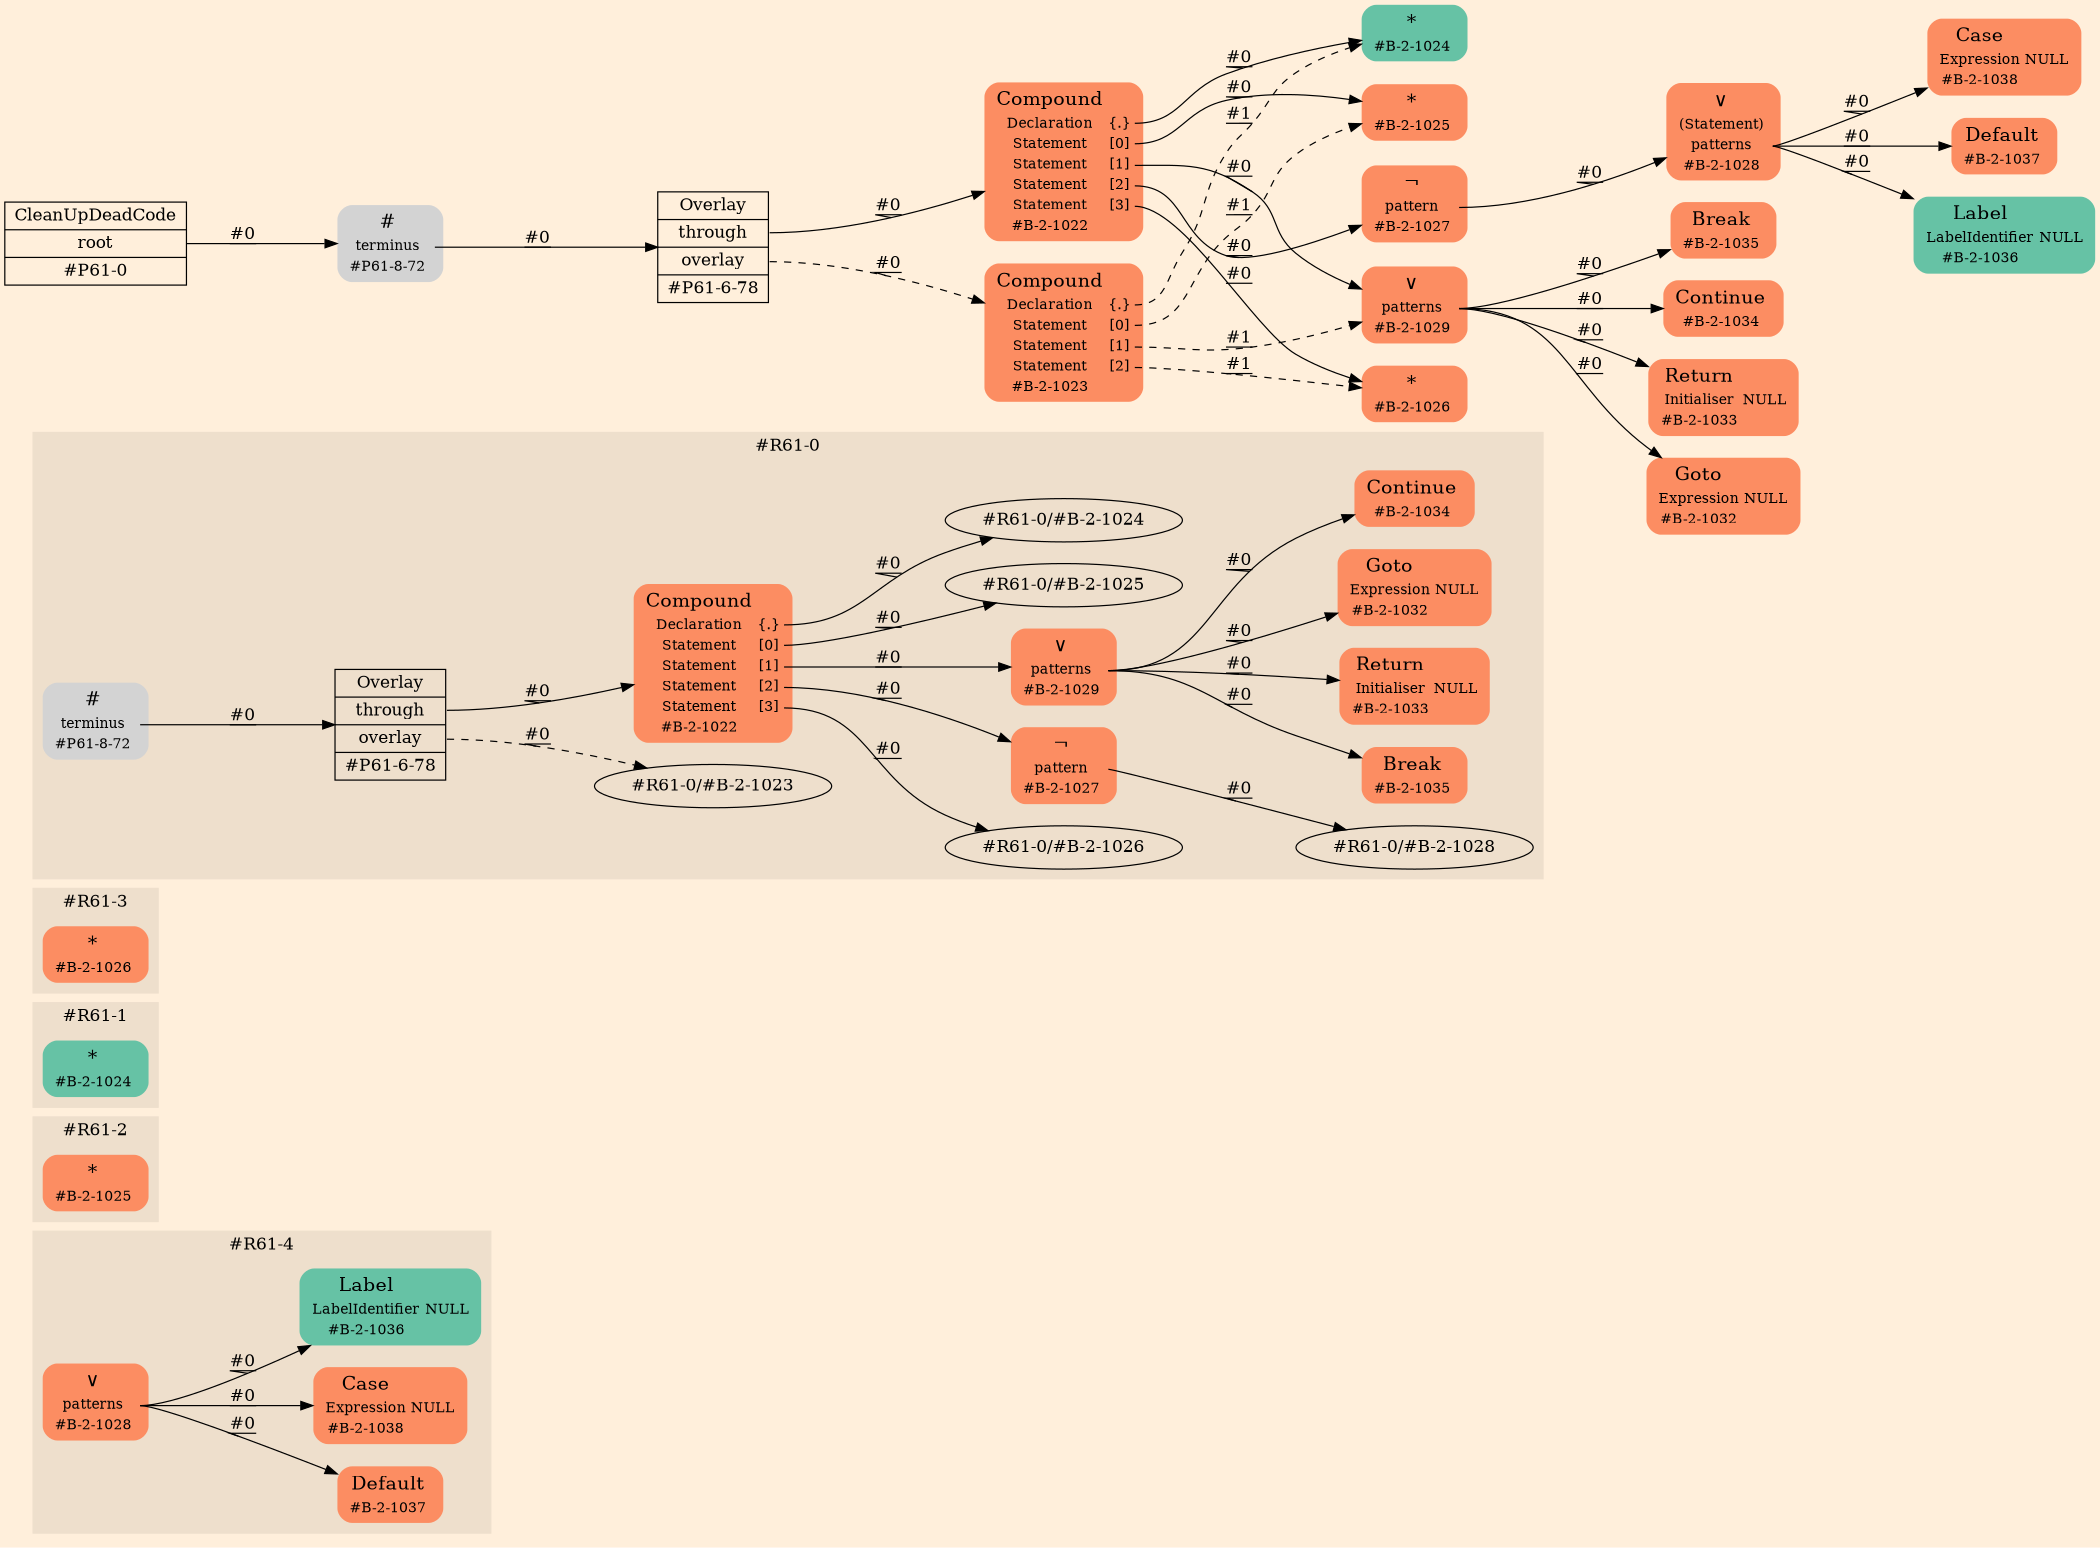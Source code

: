 digraph Inferno {
graph [
rankdir = "LR"
ranksep = 1.0
size = "14,20"
bgcolor = antiquewhite1
color = black
fontcolor = black
];
node [
];
subgraph "cluster#R61-4" {
label = "#R61-4"
style = "filled"
color = antiquewhite2
"#R61-4/#B-2-1036" [
shape = "plaintext"
fillcolor = "/set28/1"
label = <<TABLE BORDER="0" CELLBORDER="0" CELLSPACING="0">
 <TR>
  <TD><FONT POINT-SIZE="16.0">Label</FONT></TD>
  <TD></TD>
 </TR>
 <TR>
  <TD>LabelIdentifier</TD>
  <TD PORT="port0">NULL</TD>
 </TR>
 <TR>
  <TD>#B-2-1036</TD>
  <TD PORT="port1"></TD>
 </TR>
</TABLE>>
style = "rounded,filled"
fontsize = "12"
];
"#R61-4/#B-2-1037" [
shape = "plaintext"
fillcolor = "/set28/2"
label = <<TABLE BORDER="0" CELLBORDER="0" CELLSPACING="0">
 <TR>
  <TD><FONT POINT-SIZE="16.0">Default</FONT></TD>
  <TD></TD>
 </TR>
 <TR>
  <TD>#B-2-1037</TD>
  <TD PORT="port0"></TD>
 </TR>
</TABLE>>
style = "rounded,filled"
fontsize = "12"
];
"#R61-4/#B-2-1028" [
shape = "plaintext"
fillcolor = "/set28/2"
label = <<TABLE BORDER="0" CELLBORDER="0" CELLSPACING="0">
 <TR>
  <TD><FONT POINT-SIZE="16.0">∨</FONT></TD>
  <TD></TD>
 </TR>
 <TR>
  <TD>patterns</TD>
  <TD PORT="port0"></TD>
 </TR>
 <TR>
  <TD>#B-2-1028</TD>
  <TD PORT="port1"></TD>
 </TR>
</TABLE>>
style = "rounded,filled"
fontsize = "12"
];
"#R61-4/#B-2-1038" [
shape = "plaintext"
fillcolor = "/set28/2"
label = <<TABLE BORDER="0" CELLBORDER="0" CELLSPACING="0">
 <TR>
  <TD><FONT POINT-SIZE="16.0">Case</FONT></TD>
  <TD></TD>
 </TR>
 <TR>
  <TD>Expression</TD>
  <TD PORT="port0">NULL</TD>
 </TR>
 <TR>
  <TD>#B-2-1038</TD>
  <TD PORT="port1"></TD>
 </TR>
</TABLE>>
style = "rounded,filled"
fontsize = "12"
];
"#R61-4/#B-2-1028":port0 -> "#R61-4/#B-2-1038" [style="solid"
label = "#0"
decorate = true
color = black
fontcolor = black
];
"#R61-4/#B-2-1028":port0 -> "#R61-4/#B-2-1037" [style="solid"
label = "#0"
decorate = true
color = black
fontcolor = black
];
"#R61-4/#B-2-1028":port0 -> "#R61-4/#B-2-1036" [style="solid"
label = "#0"
decorate = true
color = black
fontcolor = black
];
}
subgraph "cluster#R61-2" {
label = "#R61-2"
style = "filled"
color = antiquewhite2
"#R61-2/#B-2-1025" [
shape = "plaintext"
fillcolor = "/set28/2"
label = <<TABLE BORDER="0" CELLBORDER="0" CELLSPACING="0">
 <TR>
  <TD><FONT POINT-SIZE="16.0">*</FONT></TD>
  <TD></TD>
 </TR>
 <TR>
  <TD>#B-2-1025</TD>
  <TD PORT="port0"></TD>
 </TR>
</TABLE>>
style = "rounded,filled"
fontsize = "12"
];
}
subgraph "cluster#R61-1" {
label = "#R61-1"
style = "filled"
color = antiquewhite2
"#R61-1/#B-2-1024" [
shape = "plaintext"
fillcolor = "/set28/1"
label = <<TABLE BORDER="0" CELLBORDER="0" CELLSPACING="0">
 <TR>
  <TD><FONT POINT-SIZE="16.0">*</FONT></TD>
  <TD></TD>
 </TR>
 <TR>
  <TD>#B-2-1024</TD>
  <TD PORT="port0"></TD>
 </TR>
</TABLE>>
style = "rounded,filled"
fontsize = "12"
];
}
subgraph "cluster#R61-3" {
label = "#R61-3"
style = "filled"
color = antiquewhite2
"#R61-3/#B-2-1026" [
shape = "plaintext"
fillcolor = "/set28/2"
label = <<TABLE BORDER="0" CELLBORDER="0" CELLSPACING="0">
 <TR>
  <TD><FONT POINT-SIZE="16.0">*</FONT></TD>
  <TD></TD>
 </TR>
 <TR>
  <TD>#B-2-1026</TD>
  <TD PORT="port0"></TD>
 </TR>
</TABLE>>
style = "rounded,filled"
fontsize = "12"
];
}
subgraph "cluster#R61-0" {
label = "#R61-0"
style = "filled"
color = antiquewhite2
"#R61-0/#B-2-1027" [
shape = "plaintext"
fillcolor = "/set28/2"
label = <<TABLE BORDER="0" CELLBORDER="0" CELLSPACING="0">
 <TR>
  <TD><FONT POINT-SIZE="16.0">¬</FONT></TD>
  <TD></TD>
 </TR>
 <TR>
  <TD>pattern</TD>
  <TD PORT="port0"></TD>
 </TR>
 <TR>
  <TD>#B-2-1027</TD>
  <TD PORT="port1"></TD>
 </TR>
</TABLE>>
style = "rounded,filled"
fontsize = "12"
];
"#R61-0/#B-2-1033" [
shape = "plaintext"
fillcolor = "/set28/2"
label = <<TABLE BORDER="0" CELLBORDER="0" CELLSPACING="0">
 <TR>
  <TD><FONT POINT-SIZE="16.0">Return</FONT></TD>
  <TD></TD>
 </TR>
 <TR>
  <TD>Initialiser</TD>
  <TD PORT="port0">NULL</TD>
 </TR>
 <TR>
  <TD>#B-2-1033</TD>
  <TD PORT="port1"></TD>
 </TR>
</TABLE>>
style = "rounded,filled"
fontsize = "12"
];
"#R61-0/#P61-6-78" [
shape = "record"
fillcolor = antiquewhite2
label = "<fixed> Overlay | <port0> through | <port1> overlay | <port2> #P61-6-78"
style = "filled"
fontsize = "14"
color = black
fontcolor = black
];
"#R61-0/#P61-8-72" [
shape = "plaintext"
label = <<TABLE BORDER="0" CELLBORDER="0" CELLSPACING="0">
 <TR>
  <TD><FONT POINT-SIZE="16.0">#</FONT></TD>
  <TD></TD>
 </TR>
 <TR>
  <TD>terminus</TD>
  <TD PORT="port0"></TD>
 </TR>
 <TR>
  <TD>#P61-8-72</TD>
  <TD PORT="port1"></TD>
 </TR>
</TABLE>>
style = "rounded,filled"
fontsize = "12"
];
"#R61-0/#B-2-1032" [
shape = "plaintext"
fillcolor = "/set28/2"
label = <<TABLE BORDER="0" CELLBORDER="0" CELLSPACING="0">
 <TR>
  <TD><FONT POINT-SIZE="16.0">Goto</FONT></TD>
  <TD></TD>
 </TR>
 <TR>
  <TD>Expression</TD>
  <TD PORT="port0">NULL</TD>
 </TR>
 <TR>
  <TD>#B-2-1032</TD>
  <TD PORT="port1"></TD>
 </TR>
</TABLE>>
style = "rounded,filled"
fontsize = "12"
];
"#R61-0/#B-2-1029" [
shape = "plaintext"
fillcolor = "/set28/2"
label = <<TABLE BORDER="0" CELLBORDER="0" CELLSPACING="0">
 <TR>
  <TD><FONT POINT-SIZE="16.0">∨</FONT></TD>
  <TD></TD>
 </TR>
 <TR>
  <TD>patterns</TD>
  <TD PORT="port0"></TD>
 </TR>
 <TR>
  <TD>#B-2-1029</TD>
  <TD PORT="port1"></TD>
 </TR>
</TABLE>>
style = "rounded,filled"
fontsize = "12"
];
"#R61-0/#B-2-1022" [
shape = "plaintext"
fillcolor = "/set28/2"
label = <<TABLE BORDER="0" CELLBORDER="0" CELLSPACING="0">
 <TR>
  <TD><FONT POINT-SIZE="16.0">Compound</FONT></TD>
  <TD></TD>
 </TR>
 <TR>
  <TD>Declaration</TD>
  <TD PORT="port0">{.}</TD>
 </TR>
 <TR>
  <TD>Statement</TD>
  <TD PORT="port1">[0]</TD>
 </TR>
 <TR>
  <TD>Statement</TD>
  <TD PORT="port2">[1]</TD>
 </TR>
 <TR>
  <TD>Statement</TD>
  <TD PORT="port3">[2]</TD>
 </TR>
 <TR>
  <TD>Statement</TD>
  <TD PORT="port4">[3]</TD>
 </TR>
 <TR>
  <TD>#B-2-1022</TD>
  <TD PORT="port5"></TD>
 </TR>
</TABLE>>
style = "rounded,filled"
fontsize = "12"
];
"#R61-0/#B-2-1034" [
shape = "plaintext"
fillcolor = "/set28/2"
label = <<TABLE BORDER="0" CELLBORDER="0" CELLSPACING="0">
 <TR>
  <TD><FONT POINT-SIZE="16.0">Continue</FONT></TD>
  <TD></TD>
 </TR>
 <TR>
  <TD>#B-2-1034</TD>
  <TD PORT="port0"></TD>
 </TR>
</TABLE>>
style = "rounded,filled"
fontsize = "12"
];
"#R61-0/#B-2-1035" [
shape = "plaintext"
fillcolor = "/set28/2"
label = <<TABLE BORDER="0" CELLBORDER="0" CELLSPACING="0">
 <TR>
  <TD><FONT POINT-SIZE="16.0">Break</FONT></TD>
  <TD></TD>
 </TR>
 <TR>
  <TD>#B-2-1035</TD>
  <TD PORT="port0"></TD>
 </TR>
</TABLE>>
style = "rounded,filled"
fontsize = "12"
];
"#R61-0/#B-2-1027":port0 -> "#R61-0/#B-2-1028" [style="solid"
label = "#0"
decorate = true
color = black
fontcolor = black
];
"#R61-0/#P61-6-78":port0 -> "#R61-0/#B-2-1022" [style="solid"
label = "#0"
decorate = true
color = black
fontcolor = black
];
"#R61-0/#P61-6-78":port1 -> "#R61-0/#B-2-1023" [style="dashed"
label = "#0"
decorate = true
color = black
fontcolor = black
];
"#R61-0/#P61-8-72":port0 -> "#R61-0/#P61-6-78" [style="solid"
label = "#0"
decorate = true
color = black
fontcolor = black
];
"#R61-0/#B-2-1029":port0 -> "#R61-0/#B-2-1035" [style="solid"
label = "#0"
decorate = true
color = black
fontcolor = black
];
"#R61-0/#B-2-1029":port0 -> "#R61-0/#B-2-1034" [style="solid"
label = "#0"
decorate = true
color = black
fontcolor = black
];
"#R61-0/#B-2-1029":port0 -> "#R61-0/#B-2-1033" [style="solid"
label = "#0"
decorate = true
color = black
fontcolor = black
];
"#R61-0/#B-2-1029":port0 -> "#R61-0/#B-2-1032" [style="solid"
label = "#0"
decorate = true
color = black
fontcolor = black
];
"#R61-0/#B-2-1022":port0 -> "#R61-0/#B-2-1024" [style="solid"
label = "#0"
decorate = true
color = black
fontcolor = black
];
"#R61-0/#B-2-1022":port1 -> "#R61-0/#B-2-1025" [style="solid"
label = "#0"
decorate = true
color = black
fontcolor = black
];
"#R61-0/#B-2-1022":port2 -> "#R61-0/#B-2-1029" [style="solid"
label = "#0"
decorate = true
color = black
fontcolor = black
];
"#R61-0/#B-2-1022":port3 -> "#R61-0/#B-2-1027" [style="solid"
label = "#0"
decorate = true
color = black
fontcolor = black
];
"#R61-0/#B-2-1022":port4 -> "#R61-0/#B-2-1026" [style="solid"
label = "#0"
decorate = true
color = black
fontcolor = black
];
}
"CR#P61-0" [
shape = "record"
fillcolor = antiquewhite1
label = "<fixed> CleanUpDeadCode | <port0> root | <port1> #P61-0"
style = "filled"
fontsize = "14"
color = black
fontcolor = black
];
"#P61-8-72" [
shape = "plaintext"
label = <<TABLE BORDER="0" CELLBORDER="0" CELLSPACING="0">
 <TR>
  <TD><FONT POINT-SIZE="16.0">#</FONT></TD>
  <TD></TD>
 </TR>
 <TR>
  <TD>terminus</TD>
  <TD PORT="port0"></TD>
 </TR>
 <TR>
  <TD>#P61-8-72</TD>
  <TD PORT="port1"></TD>
 </TR>
</TABLE>>
style = "rounded,filled"
fontsize = "12"
];
"#P61-6-78" [
shape = "record"
fillcolor = antiquewhite1
label = "<fixed> Overlay | <port0> through | <port1> overlay | <port2> #P61-6-78"
style = "filled"
fontsize = "14"
color = black
fontcolor = black
];
"#B-2-1022" [
shape = "plaintext"
fillcolor = "/set28/2"
label = <<TABLE BORDER="0" CELLBORDER="0" CELLSPACING="0">
 <TR>
  <TD><FONT POINT-SIZE="16.0">Compound</FONT></TD>
  <TD></TD>
 </TR>
 <TR>
  <TD>Declaration</TD>
  <TD PORT="port0">{.}</TD>
 </TR>
 <TR>
  <TD>Statement</TD>
  <TD PORT="port1">[0]</TD>
 </TR>
 <TR>
  <TD>Statement</TD>
  <TD PORT="port2">[1]</TD>
 </TR>
 <TR>
  <TD>Statement</TD>
  <TD PORT="port3">[2]</TD>
 </TR>
 <TR>
  <TD>Statement</TD>
  <TD PORT="port4">[3]</TD>
 </TR>
 <TR>
  <TD>#B-2-1022</TD>
  <TD PORT="port5"></TD>
 </TR>
</TABLE>>
style = "rounded,filled"
fontsize = "12"
];
"#B-2-1024" [
shape = "plaintext"
fillcolor = "/set28/1"
label = <<TABLE BORDER="0" CELLBORDER="0" CELLSPACING="0">
 <TR>
  <TD><FONT POINT-SIZE="16.0">*</FONT></TD>
  <TD></TD>
 </TR>
 <TR>
  <TD>#B-2-1024</TD>
  <TD PORT="port0"></TD>
 </TR>
</TABLE>>
style = "rounded,filled"
fontsize = "12"
];
"#B-2-1025" [
shape = "plaintext"
fillcolor = "/set28/2"
label = <<TABLE BORDER="0" CELLBORDER="0" CELLSPACING="0">
 <TR>
  <TD><FONT POINT-SIZE="16.0">*</FONT></TD>
  <TD></TD>
 </TR>
 <TR>
  <TD>#B-2-1025</TD>
  <TD PORT="port0"></TD>
 </TR>
</TABLE>>
style = "rounded,filled"
fontsize = "12"
];
"#B-2-1029" [
shape = "plaintext"
fillcolor = "/set28/2"
label = <<TABLE BORDER="0" CELLBORDER="0" CELLSPACING="0">
 <TR>
  <TD><FONT POINT-SIZE="16.0">∨</FONT></TD>
  <TD></TD>
 </TR>
 <TR>
  <TD>patterns</TD>
  <TD PORT="port0"></TD>
 </TR>
 <TR>
  <TD>#B-2-1029</TD>
  <TD PORT="port1"></TD>
 </TR>
</TABLE>>
style = "rounded,filled"
fontsize = "12"
];
"#B-2-1035" [
shape = "plaintext"
fillcolor = "/set28/2"
label = <<TABLE BORDER="0" CELLBORDER="0" CELLSPACING="0">
 <TR>
  <TD><FONT POINT-SIZE="16.0">Break</FONT></TD>
  <TD></TD>
 </TR>
 <TR>
  <TD>#B-2-1035</TD>
  <TD PORT="port0"></TD>
 </TR>
</TABLE>>
style = "rounded,filled"
fontsize = "12"
];
"#B-2-1034" [
shape = "plaintext"
fillcolor = "/set28/2"
label = <<TABLE BORDER="0" CELLBORDER="0" CELLSPACING="0">
 <TR>
  <TD><FONT POINT-SIZE="16.0">Continue</FONT></TD>
  <TD></TD>
 </TR>
 <TR>
  <TD>#B-2-1034</TD>
  <TD PORT="port0"></TD>
 </TR>
</TABLE>>
style = "rounded,filled"
fontsize = "12"
];
"#B-2-1033" [
shape = "plaintext"
fillcolor = "/set28/2"
label = <<TABLE BORDER="0" CELLBORDER="0" CELLSPACING="0">
 <TR>
  <TD><FONT POINT-SIZE="16.0">Return</FONT></TD>
  <TD></TD>
 </TR>
 <TR>
  <TD>Initialiser</TD>
  <TD PORT="port0">NULL</TD>
 </TR>
 <TR>
  <TD>#B-2-1033</TD>
  <TD PORT="port1"></TD>
 </TR>
</TABLE>>
style = "rounded,filled"
fontsize = "12"
];
"#B-2-1032" [
shape = "plaintext"
fillcolor = "/set28/2"
label = <<TABLE BORDER="0" CELLBORDER="0" CELLSPACING="0">
 <TR>
  <TD><FONT POINT-SIZE="16.0">Goto</FONT></TD>
  <TD></TD>
 </TR>
 <TR>
  <TD>Expression</TD>
  <TD PORT="port0">NULL</TD>
 </TR>
 <TR>
  <TD>#B-2-1032</TD>
  <TD PORT="port1"></TD>
 </TR>
</TABLE>>
style = "rounded,filled"
fontsize = "12"
];
"#B-2-1027" [
shape = "plaintext"
fillcolor = "/set28/2"
label = <<TABLE BORDER="0" CELLBORDER="0" CELLSPACING="0">
 <TR>
  <TD><FONT POINT-SIZE="16.0">¬</FONT></TD>
  <TD></TD>
 </TR>
 <TR>
  <TD>pattern</TD>
  <TD PORT="port0"></TD>
 </TR>
 <TR>
  <TD>#B-2-1027</TD>
  <TD PORT="port1"></TD>
 </TR>
</TABLE>>
style = "rounded,filled"
fontsize = "12"
];
"#B-2-1028" [
shape = "plaintext"
fillcolor = "/set28/2"
label = <<TABLE BORDER="0" CELLBORDER="0" CELLSPACING="0">
 <TR>
  <TD><FONT POINT-SIZE="16.0">∨</FONT></TD>
  <TD></TD>
 </TR>
 <TR>
  <TD>(Statement)</TD>
  <TD PORT="port0"></TD>
 </TR>
 <TR>
  <TD>patterns</TD>
  <TD PORT="port1"></TD>
 </TR>
 <TR>
  <TD>#B-2-1028</TD>
  <TD PORT="port2"></TD>
 </TR>
</TABLE>>
style = "rounded,filled"
fontsize = "12"
];
"#B-2-1038" [
shape = "plaintext"
fillcolor = "/set28/2"
label = <<TABLE BORDER="0" CELLBORDER="0" CELLSPACING="0">
 <TR>
  <TD><FONT POINT-SIZE="16.0">Case</FONT></TD>
  <TD></TD>
 </TR>
 <TR>
  <TD>Expression</TD>
  <TD PORT="port0">NULL</TD>
 </TR>
 <TR>
  <TD>#B-2-1038</TD>
  <TD PORT="port1"></TD>
 </TR>
</TABLE>>
style = "rounded,filled"
fontsize = "12"
];
"#B-2-1037" [
shape = "plaintext"
fillcolor = "/set28/2"
label = <<TABLE BORDER="0" CELLBORDER="0" CELLSPACING="0">
 <TR>
  <TD><FONT POINT-SIZE="16.0">Default</FONT></TD>
  <TD></TD>
 </TR>
 <TR>
  <TD>#B-2-1037</TD>
  <TD PORT="port0"></TD>
 </TR>
</TABLE>>
style = "rounded,filled"
fontsize = "12"
];
"#B-2-1036" [
shape = "plaintext"
fillcolor = "/set28/1"
label = <<TABLE BORDER="0" CELLBORDER="0" CELLSPACING="0">
 <TR>
  <TD><FONT POINT-SIZE="16.0">Label</FONT></TD>
  <TD></TD>
 </TR>
 <TR>
  <TD>LabelIdentifier</TD>
  <TD PORT="port0">NULL</TD>
 </TR>
 <TR>
  <TD>#B-2-1036</TD>
  <TD PORT="port1"></TD>
 </TR>
</TABLE>>
style = "rounded,filled"
fontsize = "12"
];
"#B-2-1026" [
shape = "plaintext"
fillcolor = "/set28/2"
label = <<TABLE BORDER="0" CELLBORDER="0" CELLSPACING="0">
 <TR>
  <TD><FONT POINT-SIZE="16.0">*</FONT></TD>
  <TD></TD>
 </TR>
 <TR>
  <TD>#B-2-1026</TD>
  <TD PORT="port0"></TD>
 </TR>
</TABLE>>
style = "rounded,filled"
fontsize = "12"
];
"#B-2-1023" [
shape = "plaintext"
fillcolor = "/set28/2"
label = <<TABLE BORDER="0" CELLBORDER="0" CELLSPACING="0">
 <TR>
  <TD><FONT POINT-SIZE="16.0">Compound</FONT></TD>
  <TD></TD>
 </TR>
 <TR>
  <TD>Declaration</TD>
  <TD PORT="port0">{.}</TD>
 </TR>
 <TR>
  <TD>Statement</TD>
  <TD PORT="port1">[0]</TD>
 </TR>
 <TR>
  <TD>Statement</TD>
  <TD PORT="port2">[1]</TD>
 </TR>
 <TR>
  <TD>Statement</TD>
  <TD PORT="port3">[2]</TD>
 </TR>
 <TR>
  <TD>#B-2-1023</TD>
  <TD PORT="port4"></TD>
 </TR>
</TABLE>>
style = "rounded,filled"
fontsize = "12"
];
"CR#P61-0":port0 -> "#P61-8-72" [style="solid"
label = "#0"
decorate = true
color = black
fontcolor = black
];
"#P61-8-72":port0 -> "#P61-6-78" [style="solid"
label = "#0"
decorate = true
color = black
fontcolor = black
];
"#P61-6-78":port0 -> "#B-2-1022" [style="solid"
label = "#0"
decorate = true
color = black
fontcolor = black
];
"#P61-6-78":port1 -> "#B-2-1023" [style="dashed"
label = "#0"
decorate = true
color = black
fontcolor = black
];
"#B-2-1022":port0 -> "#B-2-1024" [style="solid"
label = "#0"
decorate = true
color = black
fontcolor = black
];
"#B-2-1022":port1 -> "#B-2-1025" [style="solid"
label = "#0"
decorate = true
color = black
fontcolor = black
];
"#B-2-1022":port2 -> "#B-2-1029" [style="solid"
label = "#0"
decorate = true
color = black
fontcolor = black
];
"#B-2-1022":port3 -> "#B-2-1027" [style="solid"
label = "#0"
decorate = true
color = black
fontcolor = black
];
"#B-2-1022":port4 -> "#B-2-1026" [style="solid"
label = "#0"
decorate = true
color = black
fontcolor = black
];
"#B-2-1029":port0 -> "#B-2-1035" [style="solid"
label = "#0"
decorate = true
color = black
fontcolor = black
];
"#B-2-1029":port0 -> "#B-2-1034" [style="solid"
label = "#0"
decorate = true
color = black
fontcolor = black
];
"#B-2-1029":port0 -> "#B-2-1033" [style="solid"
label = "#0"
decorate = true
color = black
fontcolor = black
];
"#B-2-1029":port0 -> "#B-2-1032" [style="solid"
label = "#0"
decorate = true
color = black
fontcolor = black
];
"#B-2-1027":port0 -> "#B-2-1028" [style="solid"
label = "#0"
decorate = true
color = black
fontcolor = black
];
"#B-2-1028":port1 -> "#B-2-1038" [style="solid"
label = "#0"
decorate = true
color = black
fontcolor = black
];
"#B-2-1028":port1 -> "#B-2-1037" [style="solid"
label = "#0"
decorate = true
color = black
fontcolor = black
];
"#B-2-1028":port1 -> "#B-2-1036" [style="solid"
label = "#0"
decorate = true
color = black
fontcolor = black
];
"#B-2-1023":port0 -> "#B-2-1024" [style="dashed"
label = "#1"
decorate = true
color = black
fontcolor = black
];
"#B-2-1023":port1 -> "#B-2-1025" [style="dashed"
label = "#1"
decorate = true
color = black
fontcolor = black
];
"#B-2-1023":port2 -> "#B-2-1029" [style="dashed"
label = "#1"
decorate = true
color = black
fontcolor = black
];
"#B-2-1023":port3 -> "#B-2-1026" [style="dashed"
label = "#1"
decorate = true
color = black
fontcolor = black
];
}
